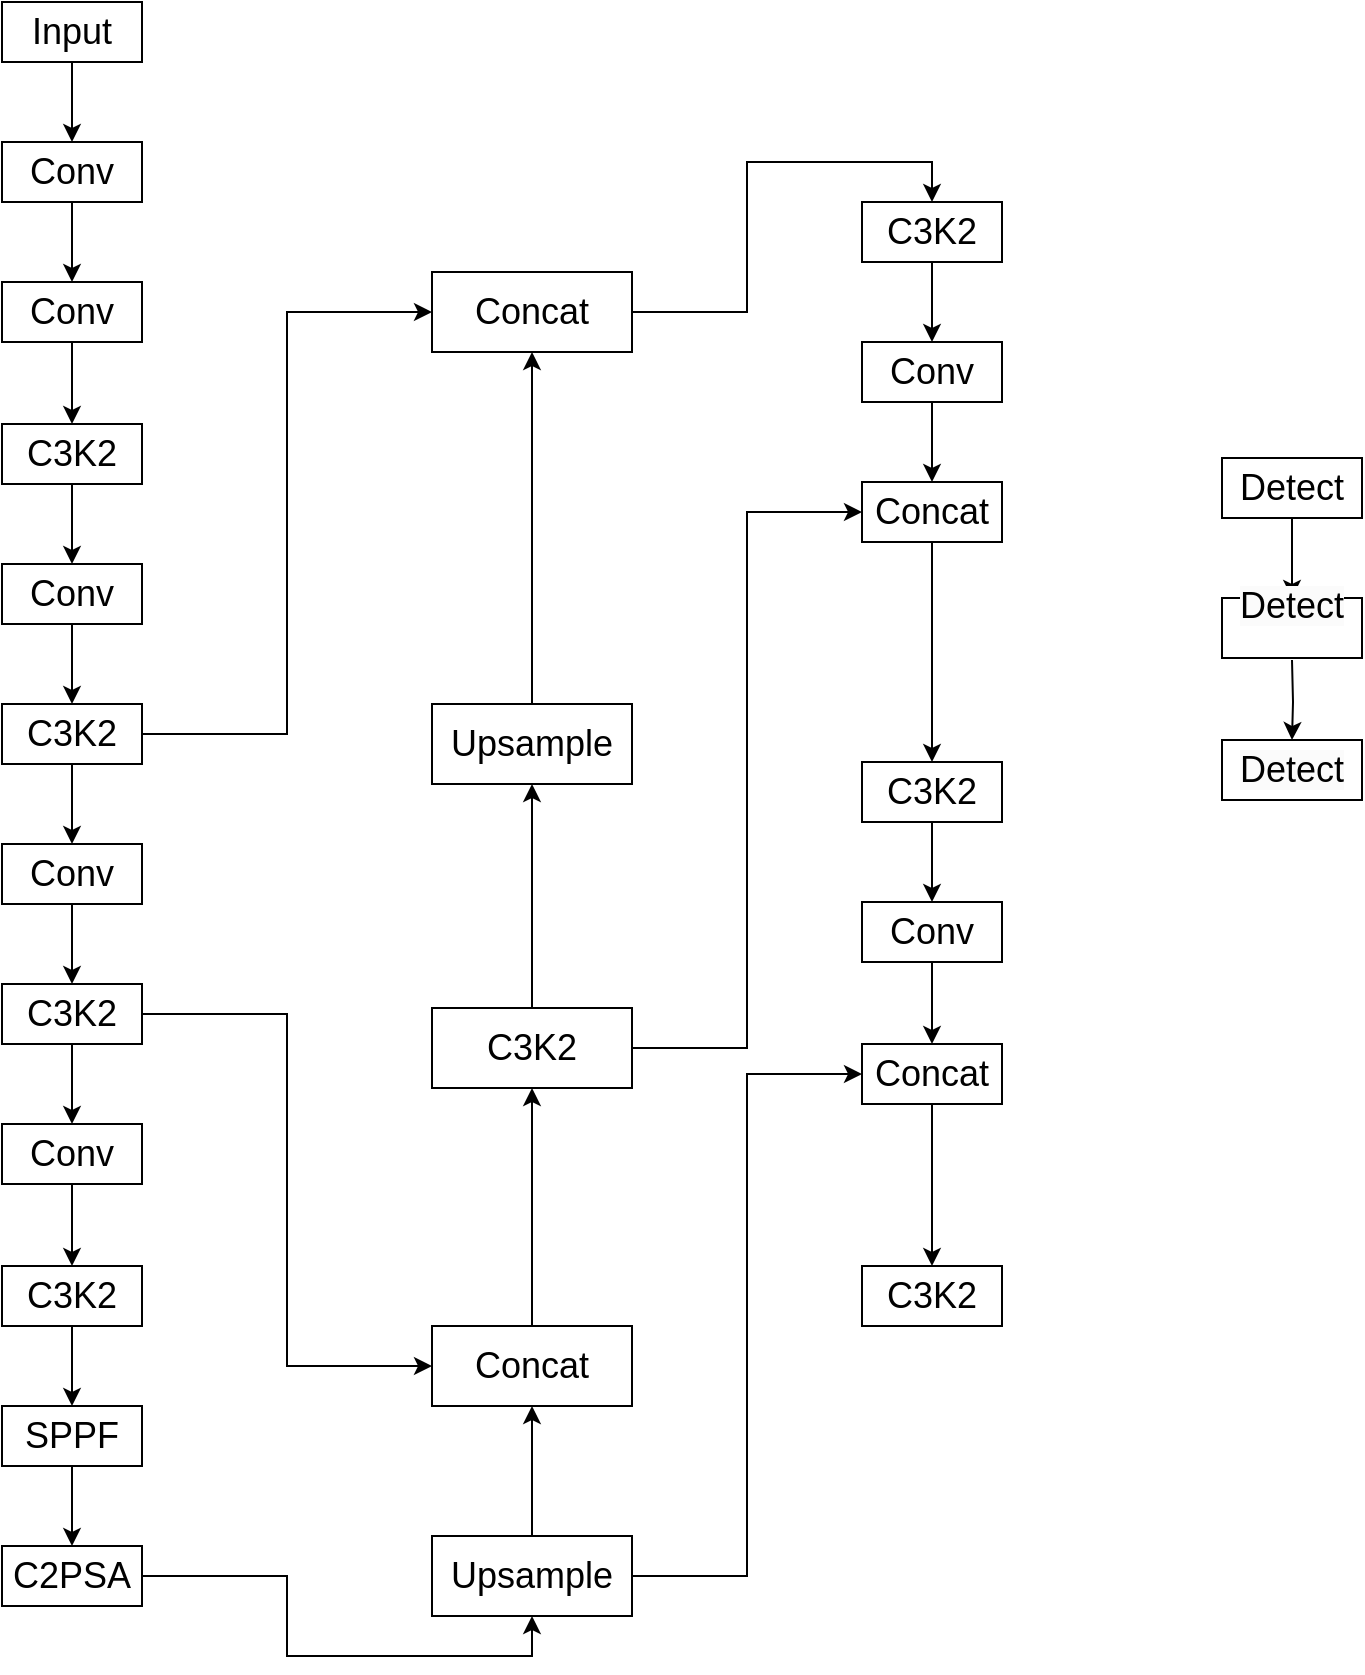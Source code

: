 <mxfile version="26.1.0">
  <diagram name="第 1 页" id="6SczGGzBNA3okv_jIW4L">
    <mxGraphModel dx="626" dy="1059" grid="1" gridSize="10" guides="1" tooltips="1" connect="1" arrows="1" fold="1" page="1" pageScale="1" pageWidth="827" pageHeight="1169" math="0" shadow="0">
      <root>
        <mxCell id="0" />
        <mxCell id="1" parent="0" />
        <mxCell id="EBNIDHaAm6Zc6_ZftzQL-24" style="edgeStyle=orthogonalEdgeStyle;rounded=0;orthogonalLoop=1;jettySize=auto;html=1;entryX=0.5;entryY=0;entryDx=0;entryDy=0;" edge="1" parent="1" source="EBNIDHaAm6Zc6_ZftzQL-1" target="EBNIDHaAm6Zc6_ZftzQL-2">
          <mxGeometry relative="1" as="geometry" />
        </mxCell>
        <mxCell id="EBNIDHaAm6Zc6_ZftzQL-1" value="Input" style="rounded=0;whiteSpace=wrap;html=1;labelBackgroundColor=none;strokeColor=default;fillColor=none;align=center;fontStyle=0;fontSize=18;" vertex="1" parent="1">
          <mxGeometry x="50" y="62" width="70" height="30" as="geometry" />
        </mxCell>
        <mxCell id="EBNIDHaAm6Zc6_ZftzQL-28" style="edgeStyle=orthogonalEdgeStyle;rounded=0;orthogonalLoop=1;jettySize=auto;html=1;entryX=0.5;entryY=0;entryDx=0;entryDy=0;" edge="1" parent="1" source="EBNIDHaAm6Zc6_ZftzQL-2" target="EBNIDHaAm6Zc6_ZftzQL-3">
          <mxGeometry relative="1" as="geometry" />
        </mxCell>
        <mxCell id="EBNIDHaAm6Zc6_ZftzQL-2" value="Conv" style="rounded=0;whiteSpace=wrap;html=1;labelBackgroundColor=none;strokeColor=default;fillColor=none;align=center;fontStyle=0;fontSize=18;" vertex="1" parent="1">
          <mxGeometry x="50" y="132" width="70" height="30" as="geometry" />
        </mxCell>
        <mxCell id="EBNIDHaAm6Zc6_ZftzQL-32" style="edgeStyle=orthogonalEdgeStyle;rounded=0;orthogonalLoop=1;jettySize=auto;html=1;entryX=0.5;entryY=0;entryDx=0;entryDy=0;" edge="1" parent="1" source="EBNIDHaAm6Zc6_ZftzQL-3" target="EBNIDHaAm6Zc6_ZftzQL-4">
          <mxGeometry relative="1" as="geometry" />
        </mxCell>
        <mxCell id="EBNIDHaAm6Zc6_ZftzQL-3" value="Conv" style="rounded=0;whiteSpace=wrap;html=1;labelBackgroundColor=none;strokeColor=default;fillColor=none;align=center;fontStyle=0;fontSize=18;" vertex="1" parent="1">
          <mxGeometry x="50" y="202" width="70" height="30" as="geometry" />
        </mxCell>
        <mxCell id="EBNIDHaAm6Zc6_ZftzQL-33" style="edgeStyle=orthogonalEdgeStyle;rounded=0;orthogonalLoop=1;jettySize=auto;html=1;entryX=0.5;entryY=0;entryDx=0;entryDy=0;" edge="1" parent="1" source="EBNIDHaAm6Zc6_ZftzQL-4" target="EBNIDHaAm6Zc6_ZftzQL-5">
          <mxGeometry relative="1" as="geometry" />
        </mxCell>
        <mxCell id="EBNIDHaAm6Zc6_ZftzQL-4" value="C3K2" style="rounded=0;whiteSpace=wrap;html=1;labelBackgroundColor=none;strokeColor=default;fillColor=none;align=center;fontStyle=0;fontSize=18;" vertex="1" parent="1">
          <mxGeometry x="50" y="273" width="70" height="30" as="geometry" />
        </mxCell>
        <mxCell id="EBNIDHaAm6Zc6_ZftzQL-34" style="edgeStyle=orthogonalEdgeStyle;rounded=0;orthogonalLoop=1;jettySize=auto;html=1;entryX=0.5;entryY=0;entryDx=0;entryDy=0;" edge="1" parent="1" source="EBNIDHaAm6Zc6_ZftzQL-5" target="EBNIDHaAm6Zc6_ZftzQL-6">
          <mxGeometry relative="1" as="geometry" />
        </mxCell>
        <mxCell id="EBNIDHaAm6Zc6_ZftzQL-5" value="Conv" style="rounded=0;whiteSpace=wrap;html=1;labelBackgroundColor=none;strokeColor=default;fillColor=none;align=center;fontStyle=0;fontSize=18;" vertex="1" parent="1">
          <mxGeometry x="50" y="343" width="70" height="30" as="geometry" />
        </mxCell>
        <mxCell id="EBNIDHaAm6Zc6_ZftzQL-35" style="edgeStyle=orthogonalEdgeStyle;rounded=0;orthogonalLoop=1;jettySize=auto;html=1;entryX=0.5;entryY=0;entryDx=0;entryDy=0;" edge="1" parent="1" source="EBNIDHaAm6Zc6_ZftzQL-6" target="EBNIDHaAm6Zc6_ZftzQL-7">
          <mxGeometry relative="1" as="geometry" />
        </mxCell>
        <mxCell id="EBNIDHaAm6Zc6_ZftzQL-48" style="edgeStyle=orthogonalEdgeStyle;rounded=0;orthogonalLoop=1;jettySize=auto;html=1;entryX=0;entryY=0.5;entryDx=0;entryDy=0;" edge="1" parent="1" source="EBNIDHaAm6Zc6_ZftzQL-6" target="EBNIDHaAm6Zc6_ZftzQL-45">
          <mxGeometry relative="1" as="geometry" />
        </mxCell>
        <mxCell id="EBNIDHaAm6Zc6_ZftzQL-6" value="C3K2" style="rounded=0;whiteSpace=wrap;html=1;labelBackgroundColor=none;strokeColor=default;fillColor=none;align=center;fontStyle=0;fontSize=18;" vertex="1" parent="1">
          <mxGeometry x="50" y="413" width="70" height="30" as="geometry" />
        </mxCell>
        <mxCell id="EBNIDHaAm6Zc6_ZftzQL-36" style="edgeStyle=orthogonalEdgeStyle;rounded=0;orthogonalLoop=1;jettySize=auto;html=1;entryX=0.5;entryY=0;entryDx=0;entryDy=0;" edge="1" parent="1" source="EBNIDHaAm6Zc6_ZftzQL-7" target="EBNIDHaAm6Zc6_ZftzQL-8">
          <mxGeometry relative="1" as="geometry" />
        </mxCell>
        <mxCell id="EBNIDHaAm6Zc6_ZftzQL-7" value="Conv" style="rounded=0;whiteSpace=wrap;html=1;labelBackgroundColor=none;strokeColor=default;fillColor=none;align=center;fontStyle=0;fontSize=18;" vertex="1" parent="1">
          <mxGeometry x="50" y="483" width="70" height="30" as="geometry" />
        </mxCell>
        <mxCell id="EBNIDHaAm6Zc6_ZftzQL-37" style="edgeStyle=orthogonalEdgeStyle;rounded=0;orthogonalLoop=1;jettySize=auto;html=1;entryX=0.5;entryY=0;entryDx=0;entryDy=0;" edge="1" parent="1" source="EBNIDHaAm6Zc6_ZftzQL-8" target="EBNIDHaAm6Zc6_ZftzQL-9">
          <mxGeometry relative="1" as="geometry" />
        </mxCell>
        <mxCell id="EBNIDHaAm6Zc6_ZftzQL-47" style="edgeStyle=orthogonalEdgeStyle;rounded=0;orthogonalLoop=1;jettySize=auto;html=1;entryX=0;entryY=0.5;entryDx=0;entryDy=0;" edge="1" parent="1" source="EBNIDHaAm6Zc6_ZftzQL-8" target="EBNIDHaAm6Zc6_ZftzQL-42">
          <mxGeometry relative="1" as="geometry" />
        </mxCell>
        <mxCell id="EBNIDHaAm6Zc6_ZftzQL-8" value="C3K2" style="rounded=0;whiteSpace=wrap;html=1;labelBackgroundColor=none;strokeColor=default;fillColor=none;align=center;fontStyle=0;fontSize=18;" vertex="1" parent="1">
          <mxGeometry x="50" y="553" width="70" height="30" as="geometry" />
        </mxCell>
        <mxCell id="EBNIDHaAm6Zc6_ZftzQL-38" style="edgeStyle=orthogonalEdgeStyle;rounded=0;orthogonalLoop=1;jettySize=auto;html=1;entryX=0.5;entryY=0;entryDx=0;entryDy=0;" edge="1" parent="1" source="EBNIDHaAm6Zc6_ZftzQL-9" target="EBNIDHaAm6Zc6_ZftzQL-10">
          <mxGeometry relative="1" as="geometry" />
        </mxCell>
        <mxCell id="EBNIDHaAm6Zc6_ZftzQL-9" value="Conv" style="rounded=0;whiteSpace=wrap;html=1;labelBackgroundColor=none;strokeColor=default;fillColor=none;align=center;fontStyle=0;fontSize=18;" vertex="1" parent="1">
          <mxGeometry x="50" y="623" width="70" height="30" as="geometry" />
        </mxCell>
        <mxCell id="EBNIDHaAm6Zc6_ZftzQL-39" style="edgeStyle=orthogonalEdgeStyle;rounded=0;orthogonalLoop=1;jettySize=auto;html=1;entryX=0.5;entryY=0;entryDx=0;entryDy=0;" edge="1" parent="1" source="EBNIDHaAm6Zc6_ZftzQL-10" target="EBNIDHaAm6Zc6_ZftzQL-11">
          <mxGeometry relative="1" as="geometry" />
        </mxCell>
        <mxCell id="EBNIDHaAm6Zc6_ZftzQL-10" value="C3K2" style="rounded=0;whiteSpace=wrap;html=1;labelBackgroundColor=none;strokeColor=default;fillColor=none;align=center;fontStyle=0;fontSize=18;" vertex="1" parent="1">
          <mxGeometry x="50" y="694" width="70" height="30" as="geometry" />
        </mxCell>
        <mxCell id="EBNIDHaAm6Zc6_ZftzQL-40" style="edgeStyle=orthogonalEdgeStyle;rounded=0;orthogonalLoop=1;jettySize=auto;html=1;entryX=0.5;entryY=0;entryDx=0;entryDy=0;" edge="1" parent="1" source="EBNIDHaAm6Zc6_ZftzQL-11" target="EBNIDHaAm6Zc6_ZftzQL-12">
          <mxGeometry relative="1" as="geometry" />
        </mxCell>
        <mxCell id="EBNIDHaAm6Zc6_ZftzQL-11" value="SPPF" style="rounded=0;whiteSpace=wrap;html=1;labelBackgroundColor=none;strokeColor=default;fillColor=none;align=center;fontStyle=0;fontSize=18;" vertex="1" parent="1">
          <mxGeometry x="50" y="764" width="70" height="30" as="geometry" />
        </mxCell>
        <mxCell id="EBNIDHaAm6Zc6_ZftzQL-46" style="edgeStyle=orthogonalEdgeStyle;rounded=0;orthogonalLoop=1;jettySize=auto;html=1;entryX=0.5;entryY=1;entryDx=0;entryDy=0;" edge="1" parent="1" source="EBNIDHaAm6Zc6_ZftzQL-12" target="EBNIDHaAm6Zc6_ZftzQL-41">
          <mxGeometry relative="1" as="geometry" />
        </mxCell>
        <mxCell id="EBNIDHaAm6Zc6_ZftzQL-12" value="C2PSA" style="rounded=0;whiteSpace=wrap;html=1;labelBackgroundColor=none;strokeColor=default;fillColor=none;align=center;fontStyle=0;fontSize=18;" vertex="1" parent="1">
          <mxGeometry x="50" y="834" width="70" height="30" as="geometry" />
        </mxCell>
        <mxCell id="EBNIDHaAm6Zc6_ZftzQL-49" value="" style="edgeStyle=orthogonalEdgeStyle;rounded=0;orthogonalLoop=1;jettySize=auto;html=1;" edge="1" parent="1" source="EBNIDHaAm6Zc6_ZftzQL-41" target="EBNIDHaAm6Zc6_ZftzQL-42">
          <mxGeometry relative="1" as="geometry" />
        </mxCell>
        <mxCell id="EBNIDHaAm6Zc6_ZftzQL-71" style="edgeStyle=orthogonalEdgeStyle;rounded=0;orthogonalLoop=1;jettySize=auto;html=1;entryX=0;entryY=0.5;entryDx=0;entryDy=0;" edge="1" parent="1" source="EBNIDHaAm6Zc6_ZftzQL-41" target="EBNIDHaAm6Zc6_ZftzQL-65">
          <mxGeometry relative="1" as="geometry" />
        </mxCell>
        <mxCell id="EBNIDHaAm6Zc6_ZftzQL-41" value="Upsample" style="rounded=0;whiteSpace=wrap;html=1;labelBackgroundColor=none;strokeColor=default;fillColor=none;align=center;fontStyle=0;fontSize=18;" vertex="1" parent="1">
          <mxGeometry x="265" y="829" width="100" height="40" as="geometry" />
        </mxCell>
        <mxCell id="EBNIDHaAm6Zc6_ZftzQL-50" value="" style="edgeStyle=orthogonalEdgeStyle;rounded=0;orthogonalLoop=1;jettySize=auto;html=1;" edge="1" parent="1" source="EBNIDHaAm6Zc6_ZftzQL-42" target="EBNIDHaAm6Zc6_ZftzQL-43">
          <mxGeometry relative="1" as="geometry" />
        </mxCell>
        <mxCell id="EBNIDHaAm6Zc6_ZftzQL-42" value="Concat" style="rounded=0;whiteSpace=wrap;html=1;labelBackgroundColor=none;strokeColor=default;fillColor=none;align=center;fontStyle=0;fontSize=18;" vertex="1" parent="1">
          <mxGeometry x="265" y="724" width="100" height="40" as="geometry" />
        </mxCell>
        <mxCell id="EBNIDHaAm6Zc6_ZftzQL-51" value="" style="edgeStyle=orthogonalEdgeStyle;rounded=0;orthogonalLoop=1;jettySize=auto;html=1;" edge="1" parent="1" source="EBNIDHaAm6Zc6_ZftzQL-43" target="EBNIDHaAm6Zc6_ZftzQL-44">
          <mxGeometry relative="1" as="geometry" />
        </mxCell>
        <mxCell id="EBNIDHaAm6Zc6_ZftzQL-43" value="C3K2" style="rounded=0;whiteSpace=wrap;html=1;labelBackgroundColor=none;strokeColor=default;fillColor=none;align=center;fontStyle=0;fontSize=18;" vertex="1" parent="1">
          <mxGeometry x="265" y="565" width="100" height="40" as="geometry" />
        </mxCell>
        <mxCell id="EBNIDHaAm6Zc6_ZftzQL-52" style="edgeStyle=orthogonalEdgeStyle;rounded=0;orthogonalLoop=1;jettySize=auto;html=1;entryX=0.5;entryY=1;entryDx=0;entryDy=0;" edge="1" parent="1" source="EBNIDHaAm6Zc6_ZftzQL-44" target="EBNIDHaAm6Zc6_ZftzQL-45">
          <mxGeometry relative="1" as="geometry" />
        </mxCell>
        <mxCell id="EBNIDHaAm6Zc6_ZftzQL-67" style="edgeStyle=orthogonalEdgeStyle;rounded=0;orthogonalLoop=1;jettySize=auto;html=1;entryX=0;entryY=0.5;entryDx=0;entryDy=0;exitX=1;exitY=0.5;exitDx=0;exitDy=0;" edge="1" parent="1" source="EBNIDHaAm6Zc6_ZftzQL-43" target="EBNIDHaAm6Zc6_ZftzQL-58">
          <mxGeometry relative="1" as="geometry" />
        </mxCell>
        <mxCell id="EBNIDHaAm6Zc6_ZftzQL-44" value="Upsample" style="rounded=0;whiteSpace=wrap;html=1;labelBackgroundColor=none;strokeColor=default;fillColor=none;align=center;fontStyle=0;fontSize=18;" vertex="1" parent="1">
          <mxGeometry x="265" y="413" width="100" height="40" as="geometry" />
        </mxCell>
        <mxCell id="EBNIDHaAm6Zc6_ZftzQL-66" style="edgeStyle=orthogonalEdgeStyle;rounded=0;orthogonalLoop=1;jettySize=auto;html=1;entryX=0.5;entryY=0;entryDx=0;entryDy=0;" edge="1" parent="1" source="EBNIDHaAm6Zc6_ZftzQL-45" target="EBNIDHaAm6Zc6_ZftzQL-54">
          <mxGeometry relative="1" as="geometry" />
        </mxCell>
        <mxCell id="EBNIDHaAm6Zc6_ZftzQL-45" value="Concat" style="rounded=0;whiteSpace=wrap;html=1;labelBackgroundColor=none;strokeColor=default;fillColor=none;align=center;fontStyle=0;fontSize=18;" vertex="1" parent="1">
          <mxGeometry x="265" y="197" width="100" height="40" as="geometry" />
        </mxCell>
        <mxCell id="EBNIDHaAm6Zc6_ZftzQL-53" style="edgeStyle=orthogonalEdgeStyle;rounded=0;orthogonalLoop=1;jettySize=auto;html=1;entryX=0.5;entryY=0;entryDx=0;entryDy=0;" edge="1" parent="1" source="EBNIDHaAm6Zc6_ZftzQL-54" target="EBNIDHaAm6Zc6_ZftzQL-56">
          <mxGeometry relative="1" as="geometry" />
        </mxCell>
        <mxCell id="EBNIDHaAm6Zc6_ZftzQL-54" value="C3K2" style="rounded=0;whiteSpace=wrap;html=1;labelBackgroundColor=none;strokeColor=default;fillColor=none;align=center;fontStyle=0;fontSize=18;" vertex="1" parent="1">
          <mxGeometry x="480" y="162" width="70" height="30" as="geometry" />
        </mxCell>
        <mxCell id="EBNIDHaAm6Zc6_ZftzQL-55" style="edgeStyle=orthogonalEdgeStyle;rounded=0;orthogonalLoop=1;jettySize=auto;html=1;entryX=0.5;entryY=0;entryDx=0;entryDy=0;" edge="1" parent="1" source="EBNIDHaAm6Zc6_ZftzQL-56" target="EBNIDHaAm6Zc6_ZftzQL-58">
          <mxGeometry relative="1" as="geometry" />
        </mxCell>
        <mxCell id="EBNIDHaAm6Zc6_ZftzQL-56" value="Conv" style="rounded=0;whiteSpace=wrap;html=1;labelBackgroundColor=none;strokeColor=default;fillColor=none;align=center;fontStyle=0;fontSize=18;" vertex="1" parent="1">
          <mxGeometry x="480" y="232" width="70" height="30" as="geometry" />
        </mxCell>
        <mxCell id="EBNIDHaAm6Zc6_ZftzQL-57" style="edgeStyle=orthogonalEdgeStyle;rounded=0;orthogonalLoop=1;jettySize=auto;html=1;entryX=0.5;entryY=0;entryDx=0;entryDy=0;" edge="1" parent="1" source="EBNIDHaAm6Zc6_ZftzQL-58" target="EBNIDHaAm6Zc6_ZftzQL-62">
          <mxGeometry relative="1" as="geometry">
            <mxPoint x="515" y="372" as="targetPoint" />
          </mxGeometry>
        </mxCell>
        <mxCell id="EBNIDHaAm6Zc6_ZftzQL-58" value="Concat" style="rounded=0;whiteSpace=wrap;html=1;labelBackgroundColor=none;strokeColor=default;fillColor=none;align=center;fontStyle=0;fontSize=18;" vertex="1" parent="1">
          <mxGeometry x="480" y="302" width="70" height="30" as="geometry" />
        </mxCell>
        <mxCell id="EBNIDHaAm6Zc6_ZftzQL-61" style="edgeStyle=orthogonalEdgeStyle;rounded=0;orthogonalLoop=1;jettySize=auto;html=1;entryX=0.5;entryY=0;entryDx=0;entryDy=0;" edge="1" parent="1" source="EBNIDHaAm6Zc6_ZftzQL-62" target="EBNIDHaAm6Zc6_ZftzQL-64">
          <mxGeometry relative="1" as="geometry" />
        </mxCell>
        <mxCell id="EBNIDHaAm6Zc6_ZftzQL-62" value="C3K2" style="rounded=0;whiteSpace=wrap;html=1;labelBackgroundColor=none;strokeColor=default;fillColor=none;align=center;fontStyle=0;fontSize=18;" vertex="1" parent="1">
          <mxGeometry x="480" y="442" width="70" height="30" as="geometry" />
        </mxCell>
        <mxCell id="EBNIDHaAm6Zc6_ZftzQL-63" style="edgeStyle=orthogonalEdgeStyle;rounded=0;orthogonalLoop=1;jettySize=auto;html=1;entryX=0.5;entryY=0;entryDx=0;entryDy=0;" edge="1" parent="1" source="EBNIDHaAm6Zc6_ZftzQL-64" target="EBNIDHaAm6Zc6_ZftzQL-65">
          <mxGeometry relative="1" as="geometry" />
        </mxCell>
        <mxCell id="EBNIDHaAm6Zc6_ZftzQL-64" value="Conv" style="rounded=0;whiteSpace=wrap;html=1;labelBackgroundColor=none;strokeColor=default;fillColor=none;align=center;fontStyle=0;fontSize=18;" vertex="1" parent="1">
          <mxGeometry x="480" y="512" width="70" height="30" as="geometry" />
        </mxCell>
        <mxCell id="EBNIDHaAm6Zc6_ZftzQL-69" value="" style="edgeStyle=orthogonalEdgeStyle;rounded=0;orthogonalLoop=1;jettySize=auto;html=1;" edge="1" parent="1" source="EBNIDHaAm6Zc6_ZftzQL-65" target="EBNIDHaAm6Zc6_ZftzQL-68">
          <mxGeometry relative="1" as="geometry" />
        </mxCell>
        <mxCell id="EBNIDHaAm6Zc6_ZftzQL-65" value="Concat" style="rounded=0;whiteSpace=wrap;html=1;labelBackgroundColor=none;strokeColor=default;fillColor=none;align=center;fontStyle=0;fontSize=18;" vertex="1" parent="1">
          <mxGeometry x="480" y="583" width="70" height="30" as="geometry" />
        </mxCell>
        <mxCell id="EBNIDHaAm6Zc6_ZftzQL-68" value="C3K2" style="rounded=0;whiteSpace=wrap;html=1;labelBackgroundColor=none;strokeColor=default;fillColor=none;align=center;fontStyle=0;fontSize=18;" vertex="1" parent="1">
          <mxGeometry x="480" y="694" width="70" height="30" as="geometry" />
        </mxCell>
        <mxCell id="EBNIDHaAm6Zc6_ZftzQL-72" style="edgeStyle=orthogonalEdgeStyle;rounded=0;orthogonalLoop=1;jettySize=auto;html=1;entryX=0.5;entryY=0;entryDx=0;entryDy=0;" edge="1" parent="1" source="EBNIDHaAm6Zc6_ZftzQL-73" target="EBNIDHaAm6Zc6_ZftzQL-75">
          <mxGeometry relative="1" as="geometry" />
        </mxCell>
        <mxCell id="EBNIDHaAm6Zc6_ZftzQL-73" value="Detect" style="rounded=0;whiteSpace=wrap;html=1;labelBackgroundColor=none;strokeColor=default;fillColor=none;align=center;fontStyle=0;fontSize=18;" vertex="1" parent="1">
          <mxGeometry x="660" y="290" width="70" height="30" as="geometry" />
        </mxCell>
        <mxCell id="EBNIDHaAm6Zc6_ZftzQL-74" style="edgeStyle=orthogonalEdgeStyle;rounded=0;orthogonalLoop=1;jettySize=auto;html=1;entryX=0.5;entryY=0;entryDx=0;entryDy=0;" edge="1" parent="1" target="EBNIDHaAm6Zc6_ZftzQL-76">
          <mxGeometry relative="1" as="geometry">
            <mxPoint x="695" y="391" as="sourcePoint" />
          </mxGeometry>
        </mxCell>
        <mxCell id="EBNIDHaAm6Zc6_ZftzQL-75" value="&#xa;&lt;span style=&quot;color: rgb(0, 0, 0); font-family: Helvetica; font-size: 18px; font-style: normal; font-variant-ligatures: normal; font-variant-caps: normal; font-weight: 400; letter-spacing: normal; orphans: 2; text-align: center; text-indent: 0px; text-transform: none; widows: 2; word-spacing: 0px; -webkit-text-stroke-width: 0px; white-space: normal; background-color: rgb(251, 251, 251); text-decoration-thickness: initial; text-decoration-style: initial; text-decoration-color: initial; display: inline !important; float: none;&quot;&gt;Detect&lt;/span&gt;&#xa;&#xa;" style="rounded=0;whiteSpace=wrap;html=1;labelBackgroundColor=none;strokeColor=default;fillColor=none;align=center;fontStyle=0;fontSize=18;" vertex="1" parent="1">
          <mxGeometry x="660" y="360" width="70" height="30" as="geometry" />
        </mxCell>
        <mxCell id="EBNIDHaAm6Zc6_ZftzQL-76" value="&lt;span style=&quot;color: rgb(0, 0, 0); font-family: Helvetica; font-size: 18px; font-style: normal; font-variant-ligatures: normal; font-variant-caps: normal; font-weight: 400; letter-spacing: normal; orphans: 2; text-align: center; text-indent: 0px; text-transform: none; widows: 2; word-spacing: 0px; -webkit-text-stroke-width: 0px; white-space: normal; background-color: rgb(251, 251, 251); text-decoration-thickness: initial; text-decoration-style: initial; text-decoration-color: initial; float: none; display: inline !important;&quot;&gt;Detect&lt;/span&gt;" style="rounded=0;whiteSpace=wrap;html=1;labelBackgroundColor=none;strokeColor=default;fillColor=none;align=center;fontStyle=0;fontSize=18;" vertex="1" parent="1">
          <mxGeometry x="660" y="431" width="70" height="30" as="geometry" />
        </mxCell>
      </root>
    </mxGraphModel>
  </diagram>
</mxfile>

